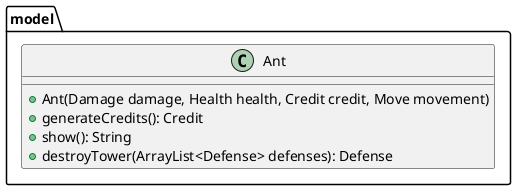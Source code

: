 @startuml
'https://plantuml.com/class-diagram
package model {
    class Ant {
        + Ant(Damage damage, Health health, Credit credit, Move movement)
        + generateCredits(): Credit
        + show(): String
        + destroyTower(ArrayList<Defense> defenses): Defense
    }
}
@enduml